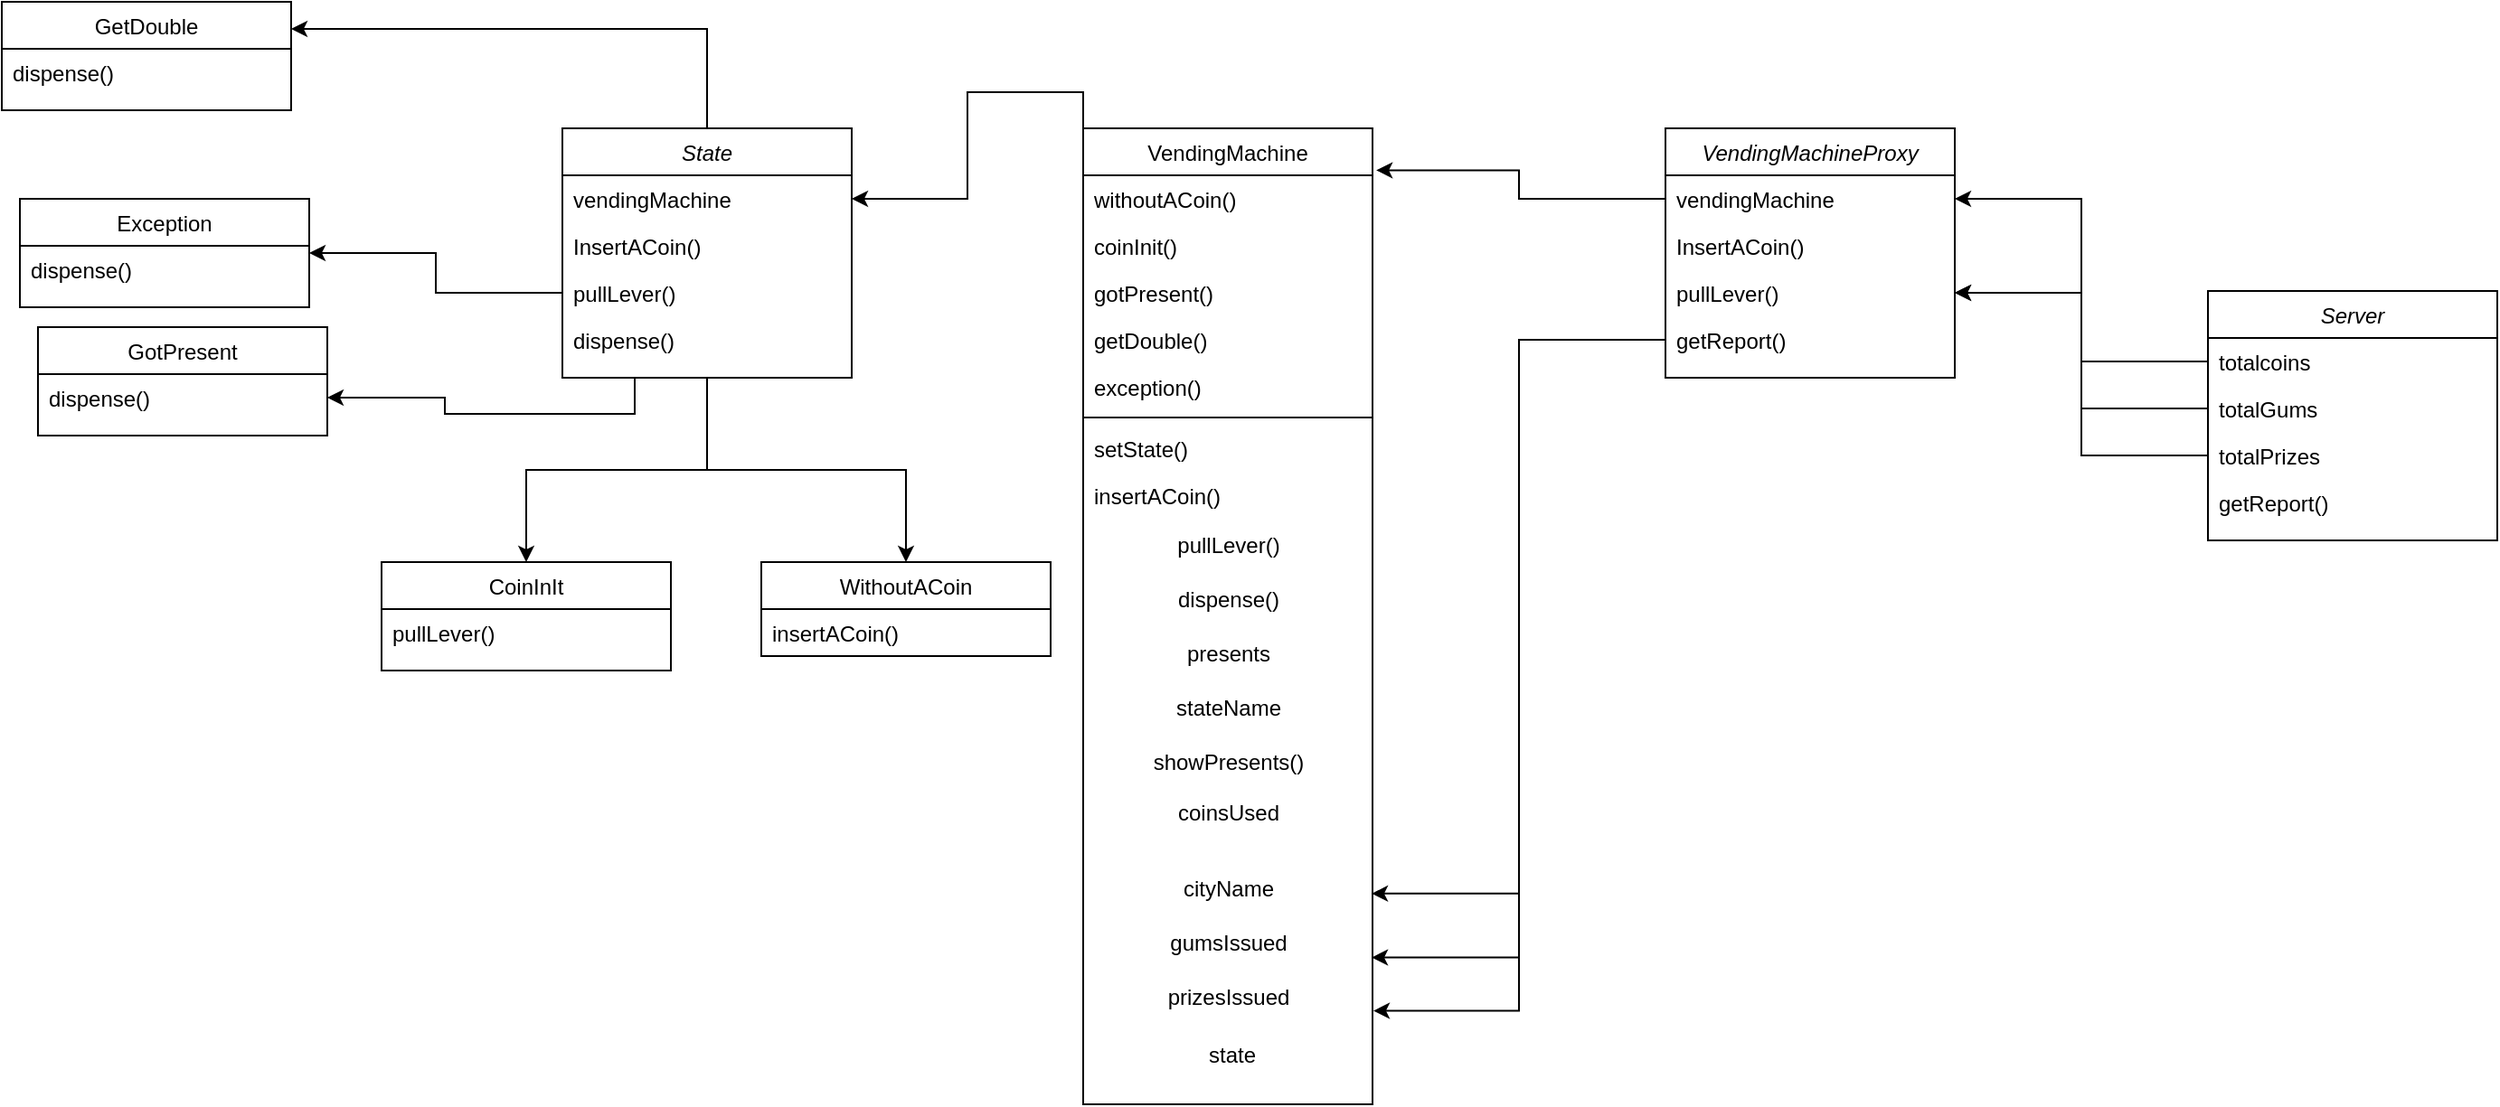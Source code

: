 <mxfile version="24.7.17">
  <diagram id="C5RBs43oDa-KdzZeNtuy" name="Page-1">
    <mxGraphModel dx="2442" dy="872" grid="1" gridSize="10" guides="1" tooltips="1" connect="1" arrows="1" fold="1" page="1" pageScale="1" pageWidth="827" pageHeight="1169" math="0" shadow="0">
      <root>
        <mxCell id="WIyWlLk6GJQsqaUBKTNV-0" />
        <mxCell id="WIyWlLk6GJQsqaUBKTNV-1" parent="WIyWlLk6GJQsqaUBKTNV-0" />
        <mxCell id="hIz2h3UmW867W9hKu0M9-5" style="edgeStyle=orthogonalEdgeStyle;rounded=0;orthogonalLoop=1;jettySize=auto;html=1;exitX=0.5;exitY=1;exitDx=0;exitDy=0;" edge="1" parent="WIyWlLk6GJQsqaUBKTNV-1" source="hIz2h3UmW867W9hKu0M9-9" target="hIz2h3UmW867W9hKu0M9-16">
          <mxGeometry relative="1" as="geometry" />
        </mxCell>
        <mxCell id="hIz2h3UmW867W9hKu0M9-6" style="edgeStyle=orthogonalEdgeStyle;rounded=0;orthogonalLoop=1;jettySize=auto;html=1;exitX=0.5;exitY=1;exitDx=0;exitDy=0;entryX=0.5;entryY=0;entryDx=0;entryDy=0;" edge="1" parent="WIyWlLk6GJQsqaUBKTNV-1" source="hIz2h3UmW867W9hKu0M9-9" target="hIz2h3UmW867W9hKu0M9-14">
          <mxGeometry relative="1" as="geometry" />
        </mxCell>
        <mxCell id="hIz2h3UmW867W9hKu0M9-7" style="edgeStyle=orthogonalEdgeStyle;rounded=0;orthogonalLoop=1;jettySize=auto;html=1;exitX=0.5;exitY=0;exitDx=0;exitDy=0;entryX=1;entryY=0.25;entryDx=0;entryDy=0;" edge="1" parent="WIyWlLk6GJQsqaUBKTNV-1" source="hIz2h3UmW867W9hKu0M9-9" target="hIz2h3UmW867W9hKu0M9-37">
          <mxGeometry relative="1" as="geometry" />
        </mxCell>
        <mxCell id="hIz2h3UmW867W9hKu0M9-8" style="edgeStyle=orthogonalEdgeStyle;rounded=0;orthogonalLoop=1;jettySize=auto;html=1;exitX=0.25;exitY=1;exitDx=0;exitDy=0;entryX=1;entryY=0.5;entryDx=0;entryDy=0;" edge="1" parent="WIyWlLk6GJQsqaUBKTNV-1" source="hIz2h3UmW867W9hKu0M9-9" target="hIz2h3UmW867W9hKu0M9-34">
          <mxGeometry relative="1" as="geometry" />
        </mxCell>
        <mxCell id="hIz2h3UmW867W9hKu0M9-9" value="State" style="swimlane;fontStyle=2;align=center;verticalAlign=top;childLayout=stackLayout;horizontal=1;startSize=26;horizontalStack=0;resizeParent=1;resizeLast=0;collapsible=1;marginBottom=0;rounded=0;shadow=0;strokeWidth=1;" vertex="1" parent="WIyWlLk6GJQsqaUBKTNV-1">
          <mxGeometry x="220" y="120" width="160" height="138" as="geometry">
            <mxRectangle x="230" y="140" width="160" height="26" as="alternateBounds" />
          </mxGeometry>
        </mxCell>
        <mxCell id="hIz2h3UmW867W9hKu0M9-10" value="vendingMachine" style="text;align=left;verticalAlign=top;spacingLeft=4;spacingRight=4;overflow=hidden;rotatable=0;points=[[0,0.5],[1,0.5]];portConstraint=eastwest;" vertex="1" parent="hIz2h3UmW867W9hKu0M9-9">
          <mxGeometry y="26" width="160" height="26" as="geometry" />
        </mxCell>
        <mxCell id="hIz2h3UmW867W9hKu0M9-11" value="InsertACoin()" style="text;align=left;verticalAlign=top;spacingLeft=4;spacingRight=4;overflow=hidden;rotatable=0;points=[[0,0.5],[1,0.5]];portConstraint=eastwest;rounded=0;shadow=0;html=0;" vertex="1" parent="hIz2h3UmW867W9hKu0M9-9">
          <mxGeometry y="52" width="160" height="26" as="geometry" />
        </mxCell>
        <mxCell id="hIz2h3UmW867W9hKu0M9-12" value="pullLever()" style="text;align=left;verticalAlign=top;spacingLeft=4;spacingRight=4;overflow=hidden;rotatable=0;points=[[0,0.5],[1,0.5]];portConstraint=eastwest;rounded=0;shadow=0;html=0;" vertex="1" parent="hIz2h3UmW867W9hKu0M9-9">
          <mxGeometry y="78" width="160" height="26" as="geometry" />
        </mxCell>
        <mxCell id="hIz2h3UmW867W9hKu0M9-13" value="dispense()" style="text;align=left;verticalAlign=top;spacingLeft=4;spacingRight=4;overflow=hidden;rotatable=0;points=[[0,0.5],[1,0.5]];portConstraint=eastwest;" vertex="1" parent="hIz2h3UmW867W9hKu0M9-9">
          <mxGeometry y="104" width="160" height="26" as="geometry" />
        </mxCell>
        <mxCell id="hIz2h3UmW867W9hKu0M9-14" value="CoinInIt" style="swimlane;fontStyle=0;align=center;verticalAlign=top;childLayout=stackLayout;horizontal=1;startSize=26;horizontalStack=0;resizeParent=1;resizeLast=0;collapsible=1;marginBottom=0;rounded=0;shadow=0;strokeWidth=1;" vertex="1" parent="WIyWlLk6GJQsqaUBKTNV-1">
          <mxGeometry x="120" y="360" width="160" height="60" as="geometry">
            <mxRectangle x="130" y="380" width="160" height="26" as="alternateBounds" />
          </mxGeometry>
        </mxCell>
        <mxCell id="hIz2h3UmW867W9hKu0M9-15" value="pullLever()" style="text;align=left;verticalAlign=top;spacingLeft=4;spacingRight=4;overflow=hidden;rotatable=0;points=[[0,0.5],[1,0.5]];portConstraint=eastwest;" vertex="1" parent="hIz2h3UmW867W9hKu0M9-14">
          <mxGeometry y="26" width="160" height="26" as="geometry" />
        </mxCell>
        <mxCell id="hIz2h3UmW867W9hKu0M9-16" value="WithoutACoin" style="swimlane;fontStyle=0;align=center;verticalAlign=top;childLayout=stackLayout;horizontal=1;startSize=26;horizontalStack=0;resizeParent=1;resizeLast=0;collapsible=1;marginBottom=0;rounded=0;shadow=0;strokeWidth=1;" vertex="1" parent="WIyWlLk6GJQsqaUBKTNV-1">
          <mxGeometry x="330" y="360" width="160" height="52" as="geometry">
            <mxRectangle x="340" y="380" width="170" height="26" as="alternateBounds" />
          </mxGeometry>
        </mxCell>
        <mxCell id="hIz2h3UmW867W9hKu0M9-17" value="insertACoin()" style="text;align=left;verticalAlign=top;spacingLeft=4;spacingRight=4;overflow=hidden;rotatable=0;points=[[0,0.5],[1,0.5]];portConstraint=eastwest;" vertex="1" parent="hIz2h3UmW867W9hKu0M9-16">
          <mxGeometry y="26" width="160" height="26" as="geometry" />
        </mxCell>
        <mxCell id="hIz2h3UmW867W9hKu0M9-18" style="edgeStyle=orthogonalEdgeStyle;rounded=0;orthogonalLoop=1;jettySize=auto;html=1;exitX=0;exitY=0;exitDx=0;exitDy=0;entryX=1;entryY=0.5;entryDx=0;entryDy=0;" edge="1" parent="WIyWlLk6GJQsqaUBKTNV-1" source="hIz2h3UmW867W9hKu0M9-19" target="hIz2h3UmW867W9hKu0M9-10">
          <mxGeometry relative="1" as="geometry" />
        </mxCell>
        <mxCell id="hIz2h3UmW867W9hKu0M9-19" value="VendingMachine" style="swimlane;fontStyle=0;align=center;verticalAlign=top;childLayout=stackLayout;horizontal=1;startSize=26;horizontalStack=0;resizeParent=1;resizeLast=0;collapsible=1;marginBottom=0;rounded=0;shadow=0;strokeWidth=1;" vertex="1" parent="WIyWlLk6GJQsqaUBKTNV-1">
          <mxGeometry x="508" y="120" width="160" height="540" as="geometry">
            <mxRectangle x="550" y="140" width="160" height="26" as="alternateBounds" />
          </mxGeometry>
        </mxCell>
        <mxCell id="hIz2h3UmW867W9hKu0M9-20" value="withoutACoin()" style="text;align=left;verticalAlign=top;spacingLeft=4;spacingRight=4;overflow=hidden;rotatable=0;points=[[0,0.5],[1,0.5]];portConstraint=eastwest;" vertex="1" parent="hIz2h3UmW867W9hKu0M9-19">
          <mxGeometry y="26" width="160" height="26" as="geometry" />
        </mxCell>
        <mxCell id="hIz2h3UmW867W9hKu0M9-21" value="coinInit()" style="text;align=left;verticalAlign=top;spacingLeft=4;spacingRight=4;overflow=hidden;rotatable=0;points=[[0,0.5],[1,0.5]];portConstraint=eastwest;rounded=0;shadow=0;html=0;" vertex="1" parent="hIz2h3UmW867W9hKu0M9-19">
          <mxGeometry y="52" width="160" height="26" as="geometry" />
        </mxCell>
        <mxCell id="hIz2h3UmW867W9hKu0M9-22" value="gotPresent()" style="text;align=left;verticalAlign=top;spacingLeft=4;spacingRight=4;overflow=hidden;rotatable=0;points=[[0,0.5],[1,0.5]];portConstraint=eastwest;rounded=0;shadow=0;html=0;" vertex="1" parent="hIz2h3UmW867W9hKu0M9-19">
          <mxGeometry y="78" width="160" height="26" as="geometry" />
        </mxCell>
        <mxCell id="hIz2h3UmW867W9hKu0M9-23" value="getDouble()" style="text;align=left;verticalAlign=top;spacingLeft=4;spacingRight=4;overflow=hidden;rotatable=0;points=[[0,0.5],[1,0.5]];portConstraint=eastwest;rounded=0;shadow=0;html=0;" vertex="1" parent="hIz2h3UmW867W9hKu0M9-19">
          <mxGeometry y="104" width="160" height="26" as="geometry" />
        </mxCell>
        <mxCell id="hIz2h3UmW867W9hKu0M9-24" value="exception()" style="text;align=left;verticalAlign=top;spacingLeft=4;spacingRight=4;overflow=hidden;rotatable=0;points=[[0,0.5],[1,0.5]];portConstraint=eastwest;rounded=0;shadow=0;html=0;" vertex="1" parent="hIz2h3UmW867W9hKu0M9-19">
          <mxGeometry y="130" width="160" height="26" as="geometry" />
        </mxCell>
        <mxCell id="hIz2h3UmW867W9hKu0M9-25" value="" style="line;html=1;strokeWidth=1;align=left;verticalAlign=middle;spacingTop=-1;spacingLeft=3;spacingRight=3;rotatable=0;labelPosition=right;points=[];portConstraint=eastwest;" vertex="1" parent="hIz2h3UmW867W9hKu0M9-19">
          <mxGeometry y="156" width="160" height="8" as="geometry" />
        </mxCell>
        <mxCell id="hIz2h3UmW867W9hKu0M9-26" value="setState()" style="text;align=left;verticalAlign=top;spacingLeft=4;spacingRight=4;overflow=hidden;rotatable=0;points=[[0,0.5],[1,0.5]];portConstraint=eastwest;" vertex="1" parent="hIz2h3UmW867W9hKu0M9-19">
          <mxGeometry y="164" width="160" height="26" as="geometry" />
        </mxCell>
        <mxCell id="hIz2h3UmW867W9hKu0M9-27" value="insertACoin()" style="text;align=left;verticalAlign=top;spacingLeft=4;spacingRight=4;overflow=hidden;rotatable=0;points=[[0,0.5],[1,0.5]];portConstraint=eastwest;" vertex="1" parent="hIz2h3UmW867W9hKu0M9-19">
          <mxGeometry y="190" width="160" height="26" as="geometry" />
        </mxCell>
        <mxCell id="hIz2h3UmW867W9hKu0M9-28" value="pullLever()" style="text;html=1;align=center;verticalAlign=middle;resizable=0;points=[];autosize=1;strokeColor=none;fillColor=none;" vertex="1" parent="hIz2h3UmW867W9hKu0M9-19">
          <mxGeometry y="216" width="160" height="30" as="geometry" />
        </mxCell>
        <mxCell id="hIz2h3UmW867W9hKu0M9-29" value="dispense()" style="text;html=1;align=center;verticalAlign=middle;resizable=0;points=[];autosize=1;strokeColor=none;fillColor=none;" vertex="1" parent="hIz2h3UmW867W9hKu0M9-19">
          <mxGeometry y="246" width="160" height="30" as="geometry" />
        </mxCell>
        <mxCell id="hIz2h3UmW867W9hKu0M9-30" value="presents" style="text;html=1;align=center;verticalAlign=middle;resizable=0;points=[];autosize=1;strokeColor=none;fillColor=none;" vertex="1" parent="hIz2h3UmW867W9hKu0M9-19">
          <mxGeometry y="276" width="160" height="30" as="geometry" />
        </mxCell>
        <mxCell id="hIz2h3UmW867W9hKu0M9-31" value="stateName" style="text;html=1;align=center;verticalAlign=middle;resizable=0;points=[];autosize=1;strokeColor=none;fillColor=none;" vertex="1" parent="hIz2h3UmW867W9hKu0M9-19">
          <mxGeometry y="306" width="160" height="30" as="geometry" />
        </mxCell>
        <mxCell id="hIz2h3UmW867W9hKu0M9-32" value="showPresents()" style="text;html=1;align=center;verticalAlign=middle;resizable=0;points=[];autosize=1;strokeColor=none;fillColor=none;" vertex="1" parent="hIz2h3UmW867W9hKu0M9-19">
          <mxGeometry y="336" width="160" height="30" as="geometry" />
        </mxCell>
        <mxCell id="hIz2h3UmW867W9hKu0M9-93" value="coinsUsed&lt;div&gt;&lt;br&gt;&lt;/div&gt;" style="text;html=1;align=center;verticalAlign=middle;resizable=0;points=[];autosize=1;strokeColor=none;fillColor=none;" vertex="1" parent="hIz2h3UmW867W9hKu0M9-19">
          <mxGeometry y="366" width="160" height="40" as="geometry" />
        </mxCell>
        <mxCell id="hIz2h3UmW867W9hKu0M9-92" value="cityName" style="text;html=1;align=center;verticalAlign=middle;resizable=0;points=[];autosize=1;strokeColor=none;fillColor=none;" vertex="1" parent="hIz2h3UmW867W9hKu0M9-19">
          <mxGeometry y="406" width="160" height="30" as="geometry" />
        </mxCell>
        <mxCell id="hIz2h3UmW867W9hKu0M9-94" value="gumsIssued" style="text;html=1;align=center;verticalAlign=middle;resizable=0;points=[];autosize=1;strokeColor=none;fillColor=none;" vertex="1" parent="hIz2h3UmW867W9hKu0M9-19">
          <mxGeometry y="436" width="160" height="30" as="geometry" />
        </mxCell>
        <mxCell id="hIz2h3UmW867W9hKu0M9-95" value="prizesIssued" style="text;html=1;align=center;verticalAlign=middle;resizable=0;points=[];autosize=1;strokeColor=none;fillColor=none;" vertex="1" parent="hIz2h3UmW867W9hKu0M9-19">
          <mxGeometry y="466" width="160" height="30" as="geometry" />
        </mxCell>
        <mxCell id="hIz2h3UmW867W9hKu0M9-33" value="GotPresent" style="swimlane;fontStyle=0;align=center;verticalAlign=top;childLayout=stackLayout;horizontal=1;startSize=26;horizontalStack=0;resizeParent=1;resizeLast=0;collapsible=1;marginBottom=0;rounded=0;shadow=0;strokeWidth=1;" vertex="1" parent="WIyWlLk6GJQsqaUBKTNV-1">
          <mxGeometry x="-70" y="230" width="160" height="60" as="geometry">
            <mxRectangle x="130" y="380" width="160" height="26" as="alternateBounds" />
          </mxGeometry>
        </mxCell>
        <mxCell id="hIz2h3UmW867W9hKu0M9-34" value="dispense()" style="text;align=left;verticalAlign=top;spacingLeft=4;spacingRight=4;overflow=hidden;rotatable=0;points=[[0,0.5],[1,0.5]];portConstraint=eastwest;" vertex="1" parent="hIz2h3UmW867W9hKu0M9-33">
          <mxGeometry y="26" width="160" height="26" as="geometry" />
        </mxCell>
        <mxCell id="hIz2h3UmW867W9hKu0M9-35" value="Exception" style="swimlane;fontStyle=0;align=center;verticalAlign=top;childLayout=stackLayout;horizontal=1;startSize=26;horizontalStack=0;resizeParent=1;resizeLast=0;collapsible=1;marginBottom=0;rounded=0;shadow=0;strokeWidth=1;" vertex="1" parent="WIyWlLk6GJQsqaUBKTNV-1">
          <mxGeometry x="-80" y="159" width="160" height="60" as="geometry">
            <mxRectangle x="130" y="380" width="160" height="26" as="alternateBounds" />
          </mxGeometry>
        </mxCell>
        <mxCell id="hIz2h3UmW867W9hKu0M9-36" value="dispense()" style="text;align=left;verticalAlign=top;spacingLeft=4;spacingRight=4;overflow=hidden;rotatable=0;points=[[0,0.5],[1,0.5]];portConstraint=eastwest;" vertex="1" parent="hIz2h3UmW867W9hKu0M9-35">
          <mxGeometry y="26" width="160" height="26" as="geometry" />
        </mxCell>
        <mxCell id="hIz2h3UmW867W9hKu0M9-37" value="GetDouble" style="swimlane;fontStyle=0;align=center;verticalAlign=top;childLayout=stackLayout;horizontal=1;startSize=26;horizontalStack=0;resizeParent=1;resizeLast=0;collapsible=1;marginBottom=0;rounded=0;shadow=0;strokeWidth=1;" vertex="1" parent="WIyWlLk6GJQsqaUBKTNV-1">
          <mxGeometry x="-90" y="50" width="160" height="60" as="geometry">
            <mxRectangle x="130" y="380" width="160" height="26" as="alternateBounds" />
          </mxGeometry>
        </mxCell>
        <mxCell id="hIz2h3UmW867W9hKu0M9-38" value="dispense()" style="text;align=left;verticalAlign=top;spacingLeft=4;spacingRight=4;overflow=hidden;rotatable=0;points=[[0,0.5],[1,0.5]];portConstraint=eastwest;" vertex="1" parent="hIz2h3UmW867W9hKu0M9-37">
          <mxGeometry y="26" width="160" height="26" as="geometry" />
        </mxCell>
        <mxCell id="hIz2h3UmW867W9hKu0M9-39" style="edgeStyle=orthogonalEdgeStyle;rounded=0;orthogonalLoop=1;jettySize=auto;html=1;exitX=0;exitY=0.5;exitDx=0;exitDy=0;" edge="1" parent="WIyWlLk6GJQsqaUBKTNV-1" source="hIz2h3UmW867W9hKu0M9-12" target="hIz2h3UmW867W9hKu0M9-35">
          <mxGeometry relative="1" as="geometry" />
        </mxCell>
        <mxCell id="hIz2h3UmW867W9hKu0M9-80" value="Server" style="swimlane;fontStyle=2;align=center;verticalAlign=top;childLayout=stackLayout;horizontal=1;startSize=26;horizontalStack=0;resizeParent=1;resizeLast=0;collapsible=1;marginBottom=0;rounded=0;shadow=0;strokeWidth=1;" vertex="1" parent="WIyWlLk6GJQsqaUBKTNV-1">
          <mxGeometry x="1130" y="210" width="160" height="138" as="geometry">
            <mxRectangle x="230" y="140" width="160" height="26" as="alternateBounds" />
          </mxGeometry>
        </mxCell>
        <mxCell id="hIz2h3UmW867W9hKu0M9-81" value="totalcoins" style="text;align=left;verticalAlign=top;spacingLeft=4;spacingRight=4;overflow=hidden;rotatable=0;points=[[0,0.5],[1,0.5]];portConstraint=eastwest;" vertex="1" parent="hIz2h3UmW867W9hKu0M9-80">
          <mxGeometry y="26" width="160" height="26" as="geometry" />
        </mxCell>
        <mxCell id="hIz2h3UmW867W9hKu0M9-82" value="totalGums" style="text;align=left;verticalAlign=top;spacingLeft=4;spacingRight=4;overflow=hidden;rotatable=0;points=[[0,0.5],[1,0.5]];portConstraint=eastwest;rounded=0;shadow=0;html=0;" vertex="1" parent="hIz2h3UmW867W9hKu0M9-80">
          <mxGeometry y="52" width="160" height="26" as="geometry" />
        </mxCell>
        <mxCell id="hIz2h3UmW867W9hKu0M9-83" value="totalPrizes" style="text;align=left;verticalAlign=top;spacingLeft=4;spacingRight=4;overflow=hidden;rotatable=0;points=[[0,0.5],[1,0.5]];portConstraint=eastwest;rounded=0;shadow=0;html=0;" vertex="1" parent="hIz2h3UmW867W9hKu0M9-80">
          <mxGeometry y="78" width="160" height="26" as="geometry" />
        </mxCell>
        <mxCell id="hIz2h3UmW867W9hKu0M9-84" value="getReport()" style="text;align=left;verticalAlign=top;spacingLeft=4;spacingRight=4;overflow=hidden;rotatable=0;points=[[0,0.5],[1,0.5]];portConstraint=eastwest;" vertex="1" parent="hIz2h3UmW867W9hKu0M9-80">
          <mxGeometry y="104" width="160" height="26" as="geometry" />
        </mxCell>
        <mxCell id="hIz2h3UmW867W9hKu0M9-85" value="VendingMachineProxy" style="swimlane;fontStyle=2;align=center;verticalAlign=top;childLayout=stackLayout;horizontal=1;startSize=26;horizontalStack=0;resizeParent=1;resizeLast=0;collapsible=1;marginBottom=0;rounded=0;shadow=0;strokeWidth=1;" vertex="1" parent="WIyWlLk6GJQsqaUBKTNV-1">
          <mxGeometry x="830" y="120" width="160" height="138" as="geometry">
            <mxRectangle x="230" y="140" width="160" height="26" as="alternateBounds" />
          </mxGeometry>
        </mxCell>
        <mxCell id="hIz2h3UmW867W9hKu0M9-86" value="vendingMachine" style="text;align=left;verticalAlign=top;spacingLeft=4;spacingRight=4;overflow=hidden;rotatable=0;points=[[0,0.5],[1,0.5]];portConstraint=eastwest;" vertex="1" parent="hIz2h3UmW867W9hKu0M9-85">
          <mxGeometry y="26" width="160" height="26" as="geometry" />
        </mxCell>
        <mxCell id="hIz2h3UmW867W9hKu0M9-87" value="InsertACoin()" style="text;align=left;verticalAlign=top;spacingLeft=4;spacingRight=4;overflow=hidden;rotatable=0;points=[[0,0.5],[1,0.5]];portConstraint=eastwest;rounded=0;shadow=0;html=0;" vertex="1" parent="hIz2h3UmW867W9hKu0M9-85">
          <mxGeometry y="52" width="160" height="26" as="geometry" />
        </mxCell>
        <mxCell id="hIz2h3UmW867W9hKu0M9-88" value="pullLever()" style="text;align=left;verticalAlign=top;spacingLeft=4;spacingRight=4;overflow=hidden;rotatable=0;points=[[0,0.5],[1,0.5]];portConstraint=eastwest;rounded=0;shadow=0;html=0;" vertex="1" parent="hIz2h3UmW867W9hKu0M9-85">
          <mxGeometry y="78" width="160" height="26" as="geometry" />
        </mxCell>
        <mxCell id="hIz2h3UmW867W9hKu0M9-89" value="getReport()" style="text;align=left;verticalAlign=top;spacingLeft=4;spacingRight=4;overflow=hidden;rotatable=0;points=[[0,0.5],[1,0.5]];portConstraint=eastwest;" vertex="1" parent="hIz2h3UmW867W9hKu0M9-85">
          <mxGeometry y="104" width="160" height="26" as="geometry" />
        </mxCell>
        <mxCell id="hIz2h3UmW867W9hKu0M9-90" style="edgeStyle=orthogonalEdgeStyle;rounded=0;orthogonalLoop=1;jettySize=auto;html=1;exitX=0;exitY=0.5;exitDx=0;exitDy=0;entryX=1.013;entryY=0.043;entryDx=0;entryDy=0;entryPerimeter=0;" edge="1" parent="WIyWlLk6GJQsqaUBKTNV-1" source="hIz2h3UmW867W9hKu0M9-86" target="hIz2h3UmW867W9hKu0M9-19">
          <mxGeometry relative="1" as="geometry" />
        </mxCell>
        <mxCell id="hIz2h3UmW867W9hKu0M9-96" value="state" style="text;html=1;align=center;verticalAlign=middle;resizable=0;points=[];autosize=1;strokeColor=none;fillColor=none;" vertex="1" parent="WIyWlLk6GJQsqaUBKTNV-1">
          <mxGeometry x="565" y="618" width="50" height="30" as="geometry" />
        </mxCell>
        <mxCell id="hIz2h3UmW867W9hKu0M9-97" style="edgeStyle=orthogonalEdgeStyle;rounded=0;orthogonalLoop=1;jettySize=auto;html=1;exitX=0;exitY=0.5;exitDx=0;exitDy=0;entryX=0.997;entryY=0.581;entryDx=0;entryDy=0;entryPerimeter=0;" edge="1" parent="WIyWlLk6GJQsqaUBKTNV-1" source="hIz2h3UmW867W9hKu0M9-89" target="hIz2h3UmW867W9hKu0M9-92">
          <mxGeometry relative="1" as="geometry" />
        </mxCell>
        <mxCell id="hIz2h3UmW867W9hKu0M9-98" style="edgeStyle=orthogonalEdgeStyle;rounded=0;orthogonalLoop=1;jettySize=auto;html=1;exitX=0;exitY=0.5;exitDx=0;exitDy=0;entryX=0.997;entryY=0.76;entryDx=0;entryDy=0;entryPerimeter=0;" edge="1" parent="WIyWlLk6GJQsqaUBKTNV-1" source="hIz2h3UmW867W9hKu0M9-89" target="hIz2h3UmW867W9hKu0M9-94">
          <mxGeometry relative="1" as="geometry" />
        </mxCell>
        <mxCell id="hIz2h3UmW867W9hKu0M9-99" style="edgeStyle=orthogonalEdgeStyle;rounded=0;orthogonalLoop=1;jettySize=auto;html=1;exitX=0;exitY=0.5;exitDx=0;exitDy=0;entryX=1.003;entryY=0.742;entryDx=0;entryDy=0;entryPerimeter=0;" edge="1" parent="WIyWlLk6GJQsqaUBKTNV-1" source="hIz2h3UmW867W9hKu0M9-89" target="hIz2h3UmW867W9hKu0M9-95">
          <mxGeometry relative="1" as="geometry" />
        </mxCell>
        <mxCell id="hIz2h3UmW867W9hKu0M9-105" style="edgeStyle=orthogonalEdgeStyle;rounded=0;orthogonalLoop=1;jettySize=auto;html=1;exitX=0;exitY=0.5;exitDx=0;exitDy=0;entryX=1;entryY=0.5;entryDx=0;entryDy=0;" edge="1" parent="WIyWlLk6GJQsqaUBKTNV-1" source="hIz2h3UmW867W9hKu0M9-81" target="hIz2h3UmW867W9hKu0M9-86">
          <mxGeometry relative="1" as="geometry" />
        </mxCell>
        <mxCell id="hIz2h3UmW867W9hKu0M9-106" style="edgeStyle=orthogonalEdgeStyle;rounded=0;orthogonalLoop=1;jettySize=auto;html=1;exitX=0;exitY=0.5;exitDx=0;exitDy=0;entryX=1;entryY=0.5;entryDx=0;entryDy=0;" edge="1" parent="WIyWlLk6GJQsqaUBKTNV-1" source="hIz2h3UmW867W9hKu0M9-82" target="hIz2h3UmW867W9hKu0M9-88">
          <mxGeometry relative="1" as="geometry" />
        </mxCell>
        <mxCell id="hIz2h3UmW867W9hKu0M9-107" style="edgeStyle=orthogonalEdgeStyle;rounded=0;orthogonalLoop=1;jettySize=auto;html=1;exitX=0;exitY=0.5;exitDx=0;exitDy=0;" edge="1" parent="WIyWlLk6GJQsqaUBKTNV-1" source="hIz2h3UmW867W9hKu0M9-83" target="hIz2h3UmW867W9hKu0M9-88">
          <mxGeometry relative="1" as="geometry" />
        </mxCell>
      </root>
    </mxGraphModel>
  </diagram>
</mxfile>
